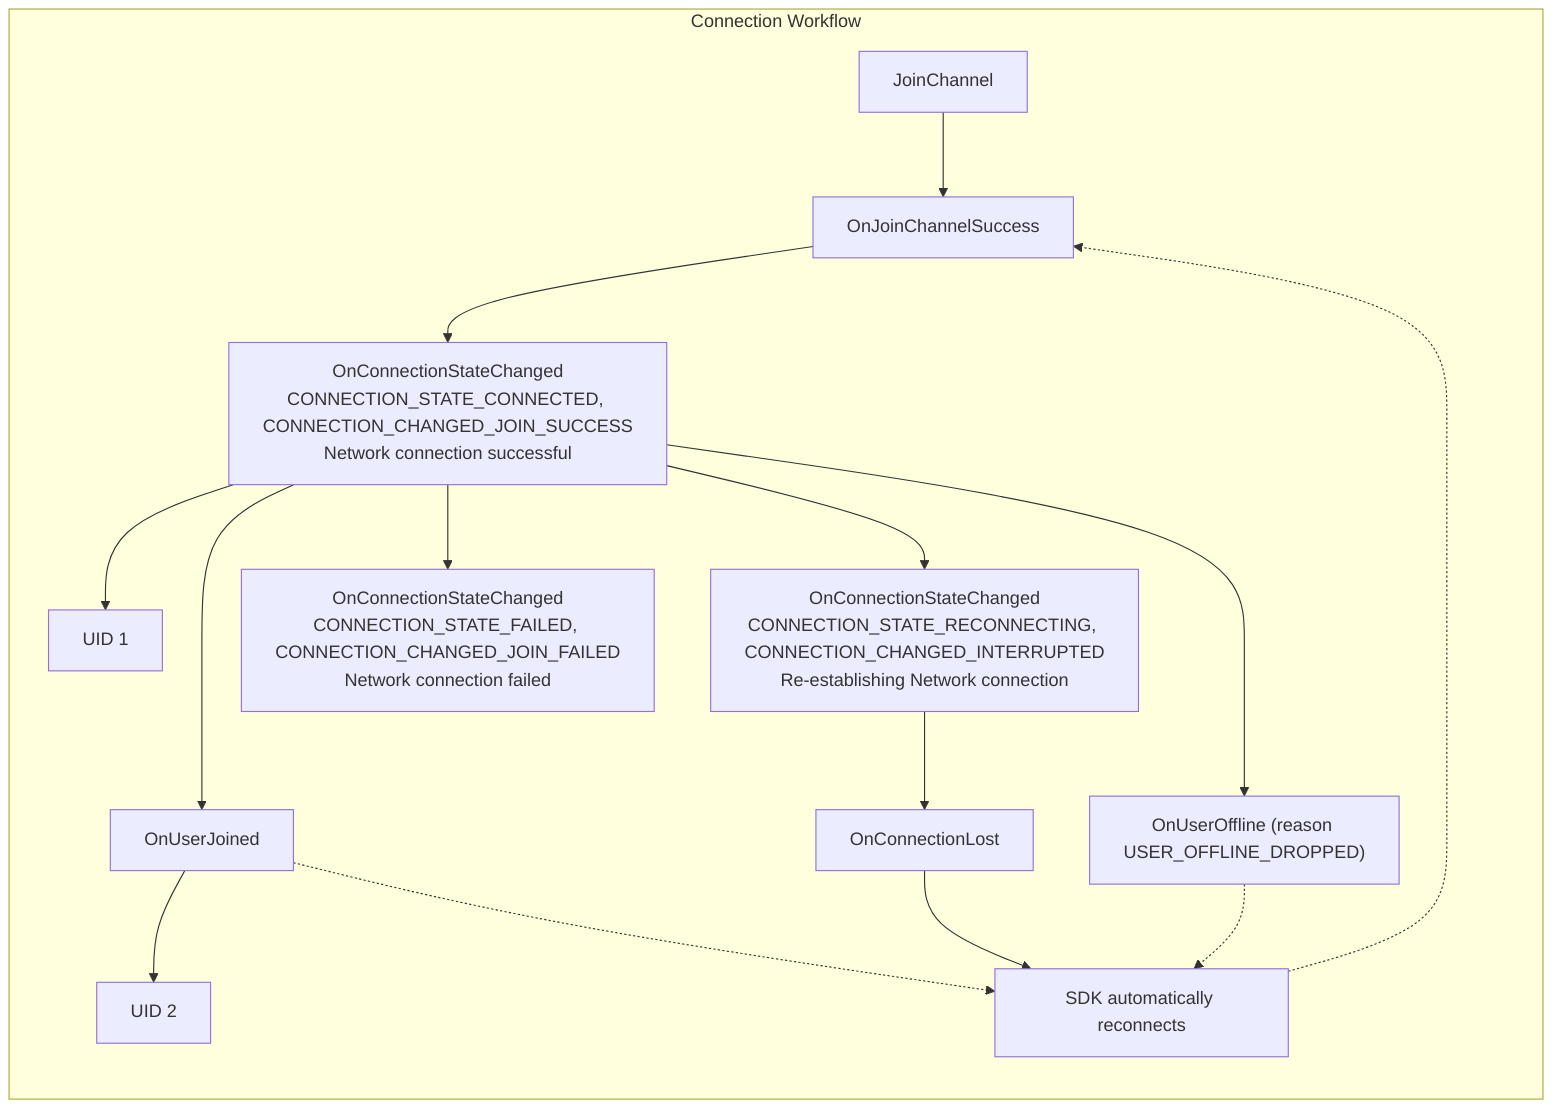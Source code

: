 flowchart LR
    subgraph "Connection Workflow"
        T0["JoinChannel"] --> T1["OnJoinChannelSuccess"]
        T1 --> T2["OnConnectionStateChanged<br/>CONNECTION_STATE_CONNECTED, CONNECTION_CHANGED_JOIN_SUCCESS<br/>Network connection successful"]
        T2 --> T3["OnUserJoined"]
        T2 --> UID1["UID 1"]
        T3 --> UID2["UID 2"]
        T3 -.-> T5["SDK automatically reconnects"]
        T2 --> T4["OnConnectionStateChanged<br/>CONNECTION_STATE_RECONNECTING, CONNECTION_CHANGED_INTERRUPTED<br/>Re-establishing Network connection"]
        T4 --> T6["OnConnectionLost"]
        T6 --> T5
        T5 -.-> T1
        T2 --> T7["OnUserOffline (reason USER_OFFLINE_DROPPED)"]
        T7 -.-> T5
        T2 --> FailedState["OnConnectionStateChanged<br/>CONNECTION_STATE_FAILED, CONNECTION_CHANGED_JOIN_FAILED<br/>Network connection failed"]
    end
